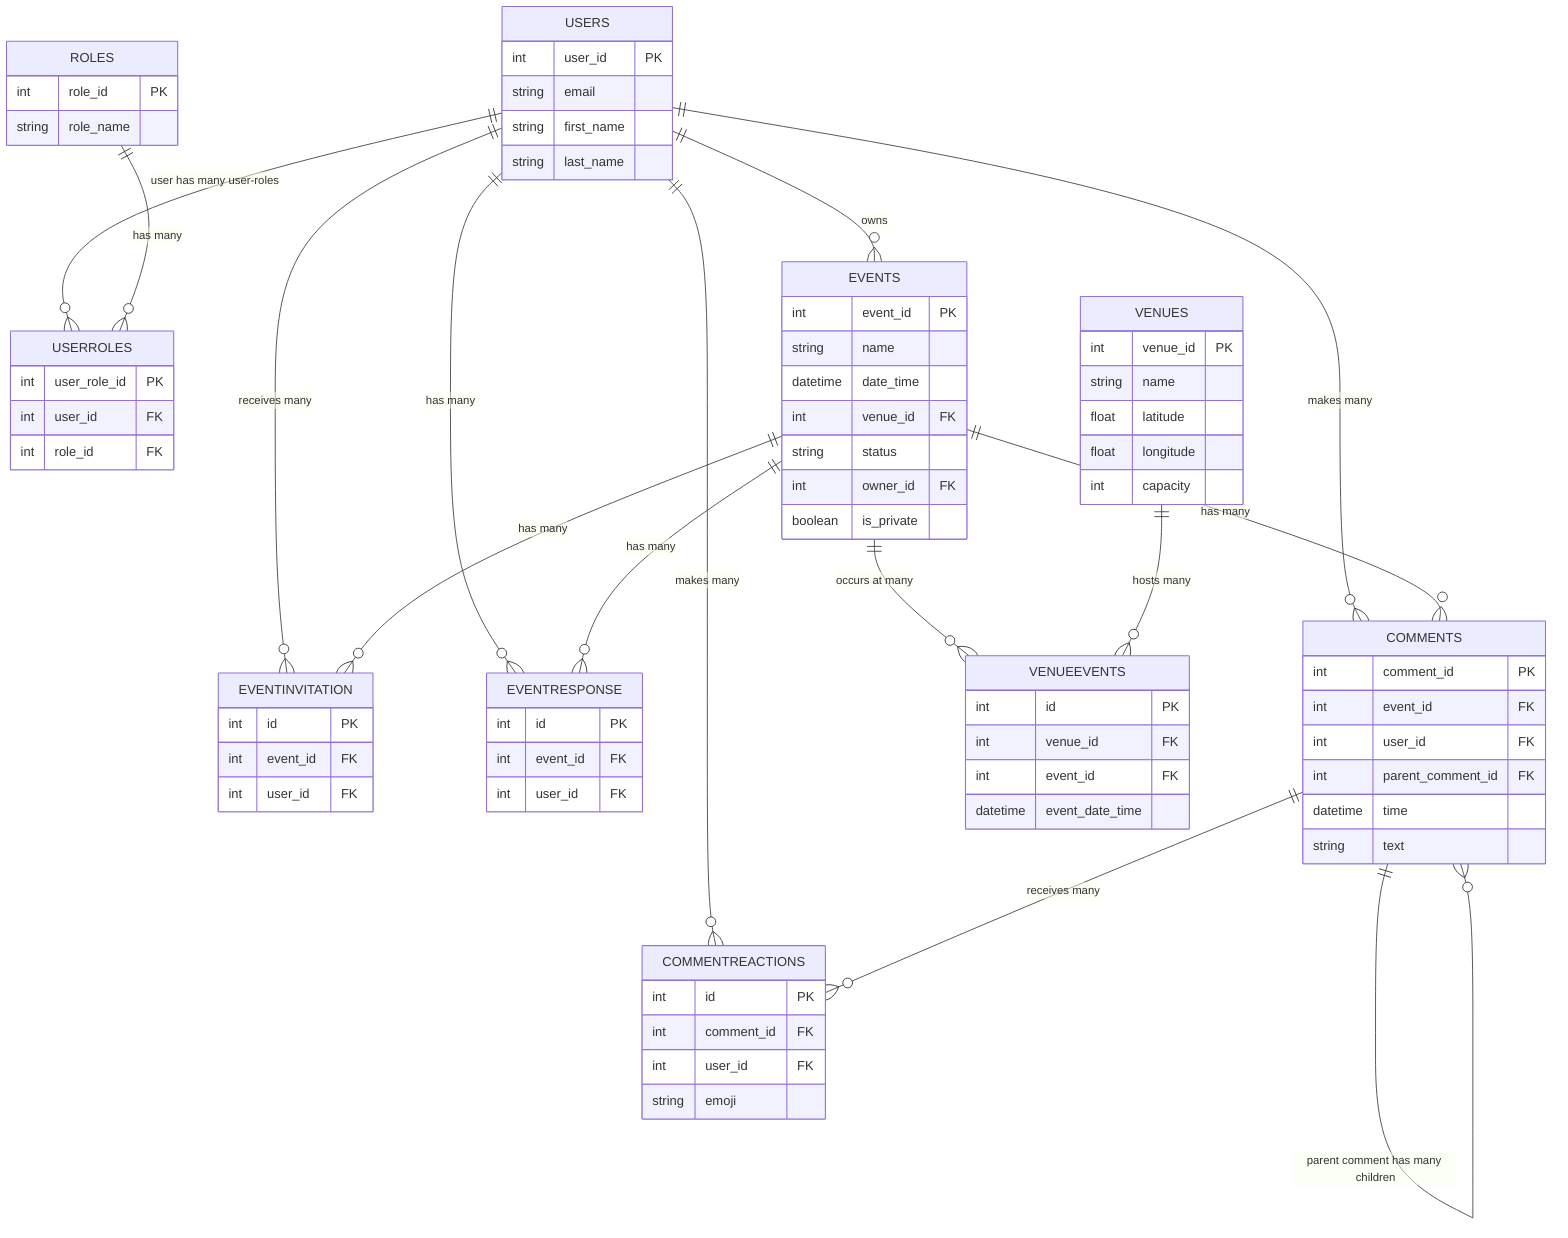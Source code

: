 erDiagram

    USERS {
        int user_id PK
        string email
        string first_name
        string last_name
    }
    
    ROLES {
        int role_id PK
        string role_name
    }
    
    USERROLES {
        int user_role_id PK
        int user_id FK
        int role_id FK
    }
    
      EVENTS {
        int event_id PK
        string name
        datetime date_time
        int venue_id FK
        string status
        int owner_id FK
        boolean is_private
    }
    
    VENUES {
        int venue_id PK
        string name
        float latitude
        float longitude
        int capacity
    }
    
    EVENTINVITATION {
        int id PK
        int event_id FK
        int user_id FK
    }
    
    EVENTRESPONSE {
        int id PK
        int event_id FK
        int user_id FK
    }
    
    COMMENTS {
        int comment_id PK
        int event_id FK
        int user_id FK
        int parent_comment_id FK
        datetime time
        string text
    }
    
    COMMENTREACTIONS {
        int id PK
        int comment_id FK
        int user_id FK
        string emoji
    }
    
    VENUEEVENTS {
        int id PK
        int venue_id FK
        int event_id FK
        datetime event_date_time
    }

    USERS ||--o{ USERROLES: "user has many user-roles"
    ROLES ||--o{ USERROLES: "has many"
    USERS ||--o{ EVENTS: "owns"
    USERS ||--o{ EVENTINVITATION: "receives many"
    USERS ||--o{ EVENTRESPONSE: "has many"
    USERS ||--o{ COMMENTS: "makes many"
    USERS ||--o{ COMMENTREACTIONS: "makes many"
    EVENTS ||--o{ EVENTINVITATION: "has many"
    EVENTS ||--o{ EVENTRESPONSE: "has many"
    EVENTS ||--o{ COMMENTS: "has many"
    EVENTS ||--o{ VENUEEVENTS: "occurs at many"
    COMMENTS ||--o{ COMMENTREACTIONS: "receives many"
    COMMENTS ||--o{ COMMENTS: "parent comment has many children"
    VENUES ||--o{ VENUEEVENTS: "hosts many"